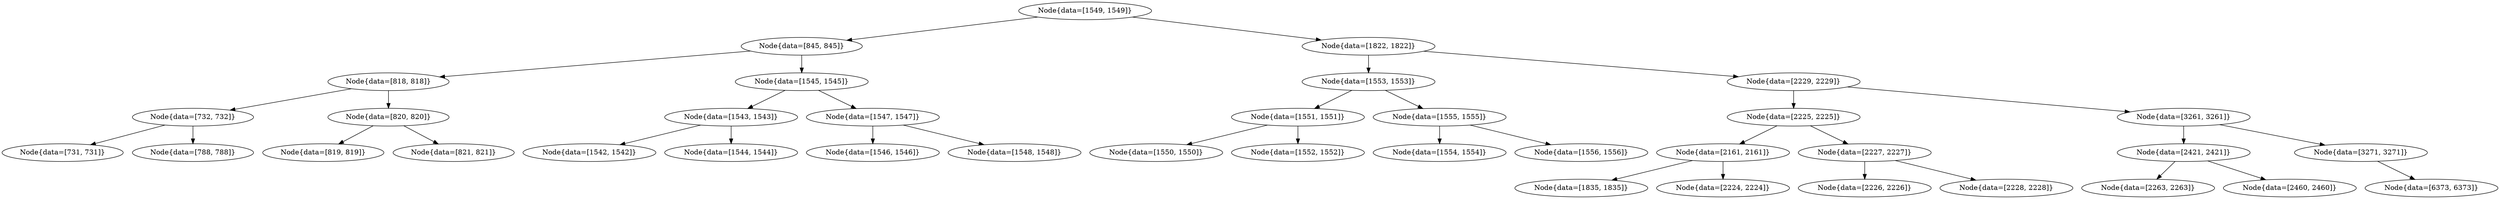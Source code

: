digraph G{
2005079639 [label="Node{data=[1549, 1549]}"]
2005079639 -> 280940961
280940961 [label="Node{data=[845, 845]}"]
280940961 -> 1201369897
1201369897 [label="Node{data=[818, 818]}"]
1201369897 -> 573795690
573795690 [label="Node{data=[732, 732]}"]
573795690 -> 1299048149
1299048149 [label="Node{data=[731, 731]}"]
573795690 -> 725095680
725095680 [label="Node{data=[788, 788]}"]
1201369897 -> 933640565
933640565 [label="Node{data=[820, 820]}"]
933640565 -> 247945942
247945942 [label="Node{data=[819, 819]}"]
933640565 -> 742280853
742280853 [label="Node{data=[821, 821]}"]
280940961 -> 1204149767
1204149767 [label="Node{data=[1545, 1545]}"]
1204149767 -> 1101937179
1101937179 [label="Node{data=[1543, 1543]}"]
1101937179 -> 1972099346
1972099346 [label="Node{data=[1542, 1542]}"]
1101937179 -> 731868112
731868112 [label="Node{data=[1544, 1544]}"]
1204149767 -> 1111731522
1111731522 [label="Node{data=[1547, 1547]}"]
1111731522 -> 1921858035
1921858035 [label="Node{data=[1546, 1546]}"]
1111731522 -> 1499803129
1499803129 [label="Node{data=[1548, 1548]}"]
2005079639 -> 166989038
166989038 [label="Node{data=[1822, 1822]}"]
166989038 -> 1451399471
1451399471 [label="Node{data=[1553, 1553]}"]
1451399471 -> 1297838253
1297838253 [label="Node{data=[1551, 1551]}"]
1297838253 -> 1025607194
1025607194 [label="Node{data=[1550, 1550]}"]
1297838253 -> 337346092
337346092 [label="Node{data=[1552, 1552]}"]
1451399471 -> 1444075105
1444075105 [label="Node{data=[1555, 1555]}"]
1444075105 -> 1088035350
1088035350 [label="Node{data=[1554, 1554]}"]
1444075105 -> 1903842625
1903842625 [label="Node{data=[1556, 1556]}"]
166989038 -> 1046462300
1046462300 [label="Node{data=[2229, 2229]}"]
1046462300 -> 2118043432
2118043432 [label="Node{data=[2225, 2225]}"]
2118043432 -> 1856272467
1856272467 [label="Node{data=[2161, 2161]}"]
1856272467 -> 1297610907
1297610907 [label="Node{data=[1835, 1835]}"]
1856272467 -> 238095154
238095154 [label="Node{data=[2224, 2224]}"]
2118043432 -> 104766043
104766043 [label="Node{data=[2227, 2227]}"]
104766043 -> 1259670575
1259670575 [label="Node{data=[2226, 2226]}"]
104766043 -> 963946230
963946230 [label="Node{data=[2228, 2228]}"]
1046462300 -> 1058689649
1058689649 [label="Node{data=[3261, 3261]}"]
1058689649 -> 1300560779
1300560779 [label="Node{data=[2421, 2421]}"]
1300560779 -> 781447776
781447776 [label="Node{data=[2263, 2263]}"]
1300560779 -> 843883090
843883090 [label="Node{data=[2460, 2460]}"]
1058689649 -> 1596516272
1596516272 [label="Node{data=[3271, 3271]}"]
1596516272 -> 890902397
890902397 [label="Node{data=[6373, 6373]}"]
}